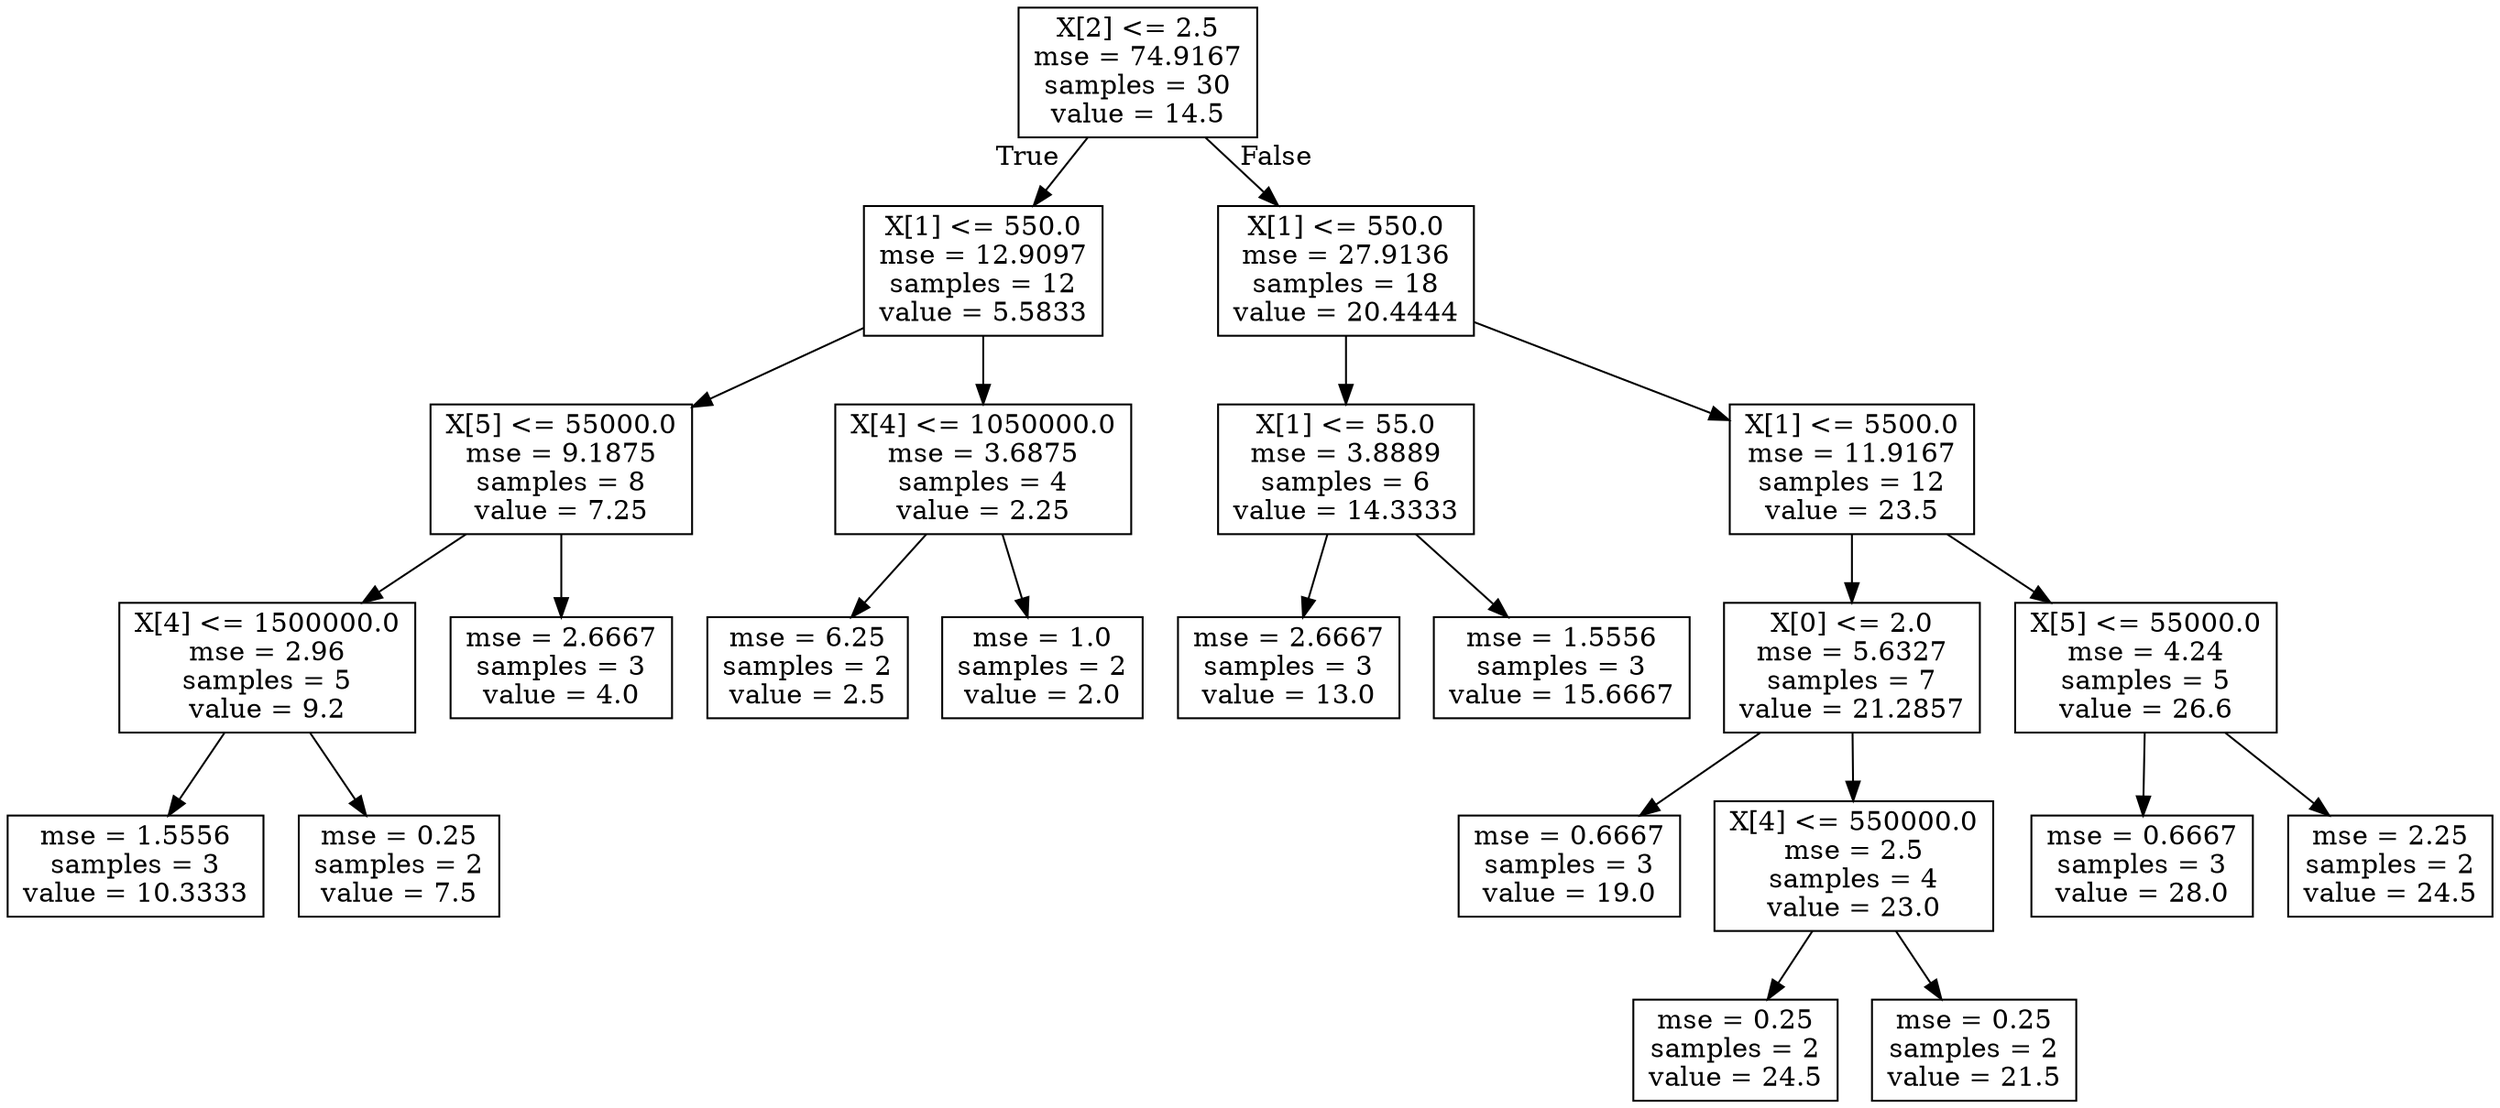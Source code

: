 digraph Tree {
node [shape=box] ;
0 [label="X[2] <= 2.5\nmse = 74.9167\nsamples = 30\nvalue = 14.5"] ;
1 [label="X[1] <= 550.0\nmse = 12.9097\nsamples = 12\nvalue = 5.5833"] ;
0 -> 1 [labeldistance=2.5, labelangle=45, headlabel="True"] ;
2 [label="X[5] <= 55000.0\nmse = 9.1875\nsamples = 8\nvalue = 7.25"] ;
1 -> 2 ;
3 [label="X[4] <= 1500000.0\nmse = 2.96\nsamples = 5\nvalue = 9.2"] ;
2 -> 3 ;
4 [label="mse = 1.5556\nsamples = 3\nvalue = 10.3333"] ;
3 -> 4 ;
5 [label="mse = 0.25\nsamples = 2\nvalue = 7.5"] ;
3 -> 5 ;
6 [label="mse = 2.6667\nsamples = 3\nvalue = 4.0"] ;
2 -> 6 ;
7 [label="X[4] <= 1050000.0\nmse = 3.6875\nsamples = 4\nvalue = 2.25"] ;
1 -> 7 ;
8 [label="mse = 6.25\nsamples = 2\nvalue = 2.5"] ;
7 -> 8 ;
9 [label="mse = 1.0\nsamples = 2\nvalue = 2.0"] ;
7 -> 9 ;
10 [label="X[1] <= 550.0\nmse = 27.9136\nsamples = 18\nvalue = 20.4444"] ;
0 -> 10 [labeldistance=2.5, labelangle=-45, headlabel="False"] ;
11 [label="X[1] <= 55.0\nmse = 3.8889\nsamples = 6\nvalue = 14.3333"] ;
10 -> 11 ;
12 [label="mse = 2.6667\nsamples = 3\nvalue = 13.0"] ;
11 -> 12 ;
13 [label="mse = 1.5556\nsamples = 3\nvalue = 15.6667"] ;
11 -> 13 ;
14 [label="X[1] <= 5500.0\nmse = 11.9167\nsamples = 12\nvalue = 23.5"] ;
10 -> 14 ;
15 [label="X[0] <= 2.0\nmse = 5.6327\nsamples = 7\nvalue = 21.2857"] ;
14 -> 15 ;
16 [label="mse = 0.6667\nsamples = 3\nvalue = 19.0"] ;
15 -> 16 ;
17 [label="X[4] <= 550000.0\nmse = 2.5\nsamples = 4\nvalue = 23.0"] ;
15 -> 17 ;
18 [label="mse = 0.25\nsamples = 2\nvalue = 24.5"] ;
17 -> 18 ;
19 [label="mse = 0.25\nsamples = 2\nvalue = 21.5"] ;
17 -> 19 ;
20 [label="X[5] <= 55000.0\nmse = 4.24\nsamples = 5\nvalue = 26.6"] ;
14 -> 20 ;
21 [label="mse = 0.6667\nsamples = 3\nvalue = 28.0"] ;
20 -> 21 ;
22 [label="mse = 2.25\nsamples = 2\nvalue = 24.5"] ;
20 -> 22 ;
}